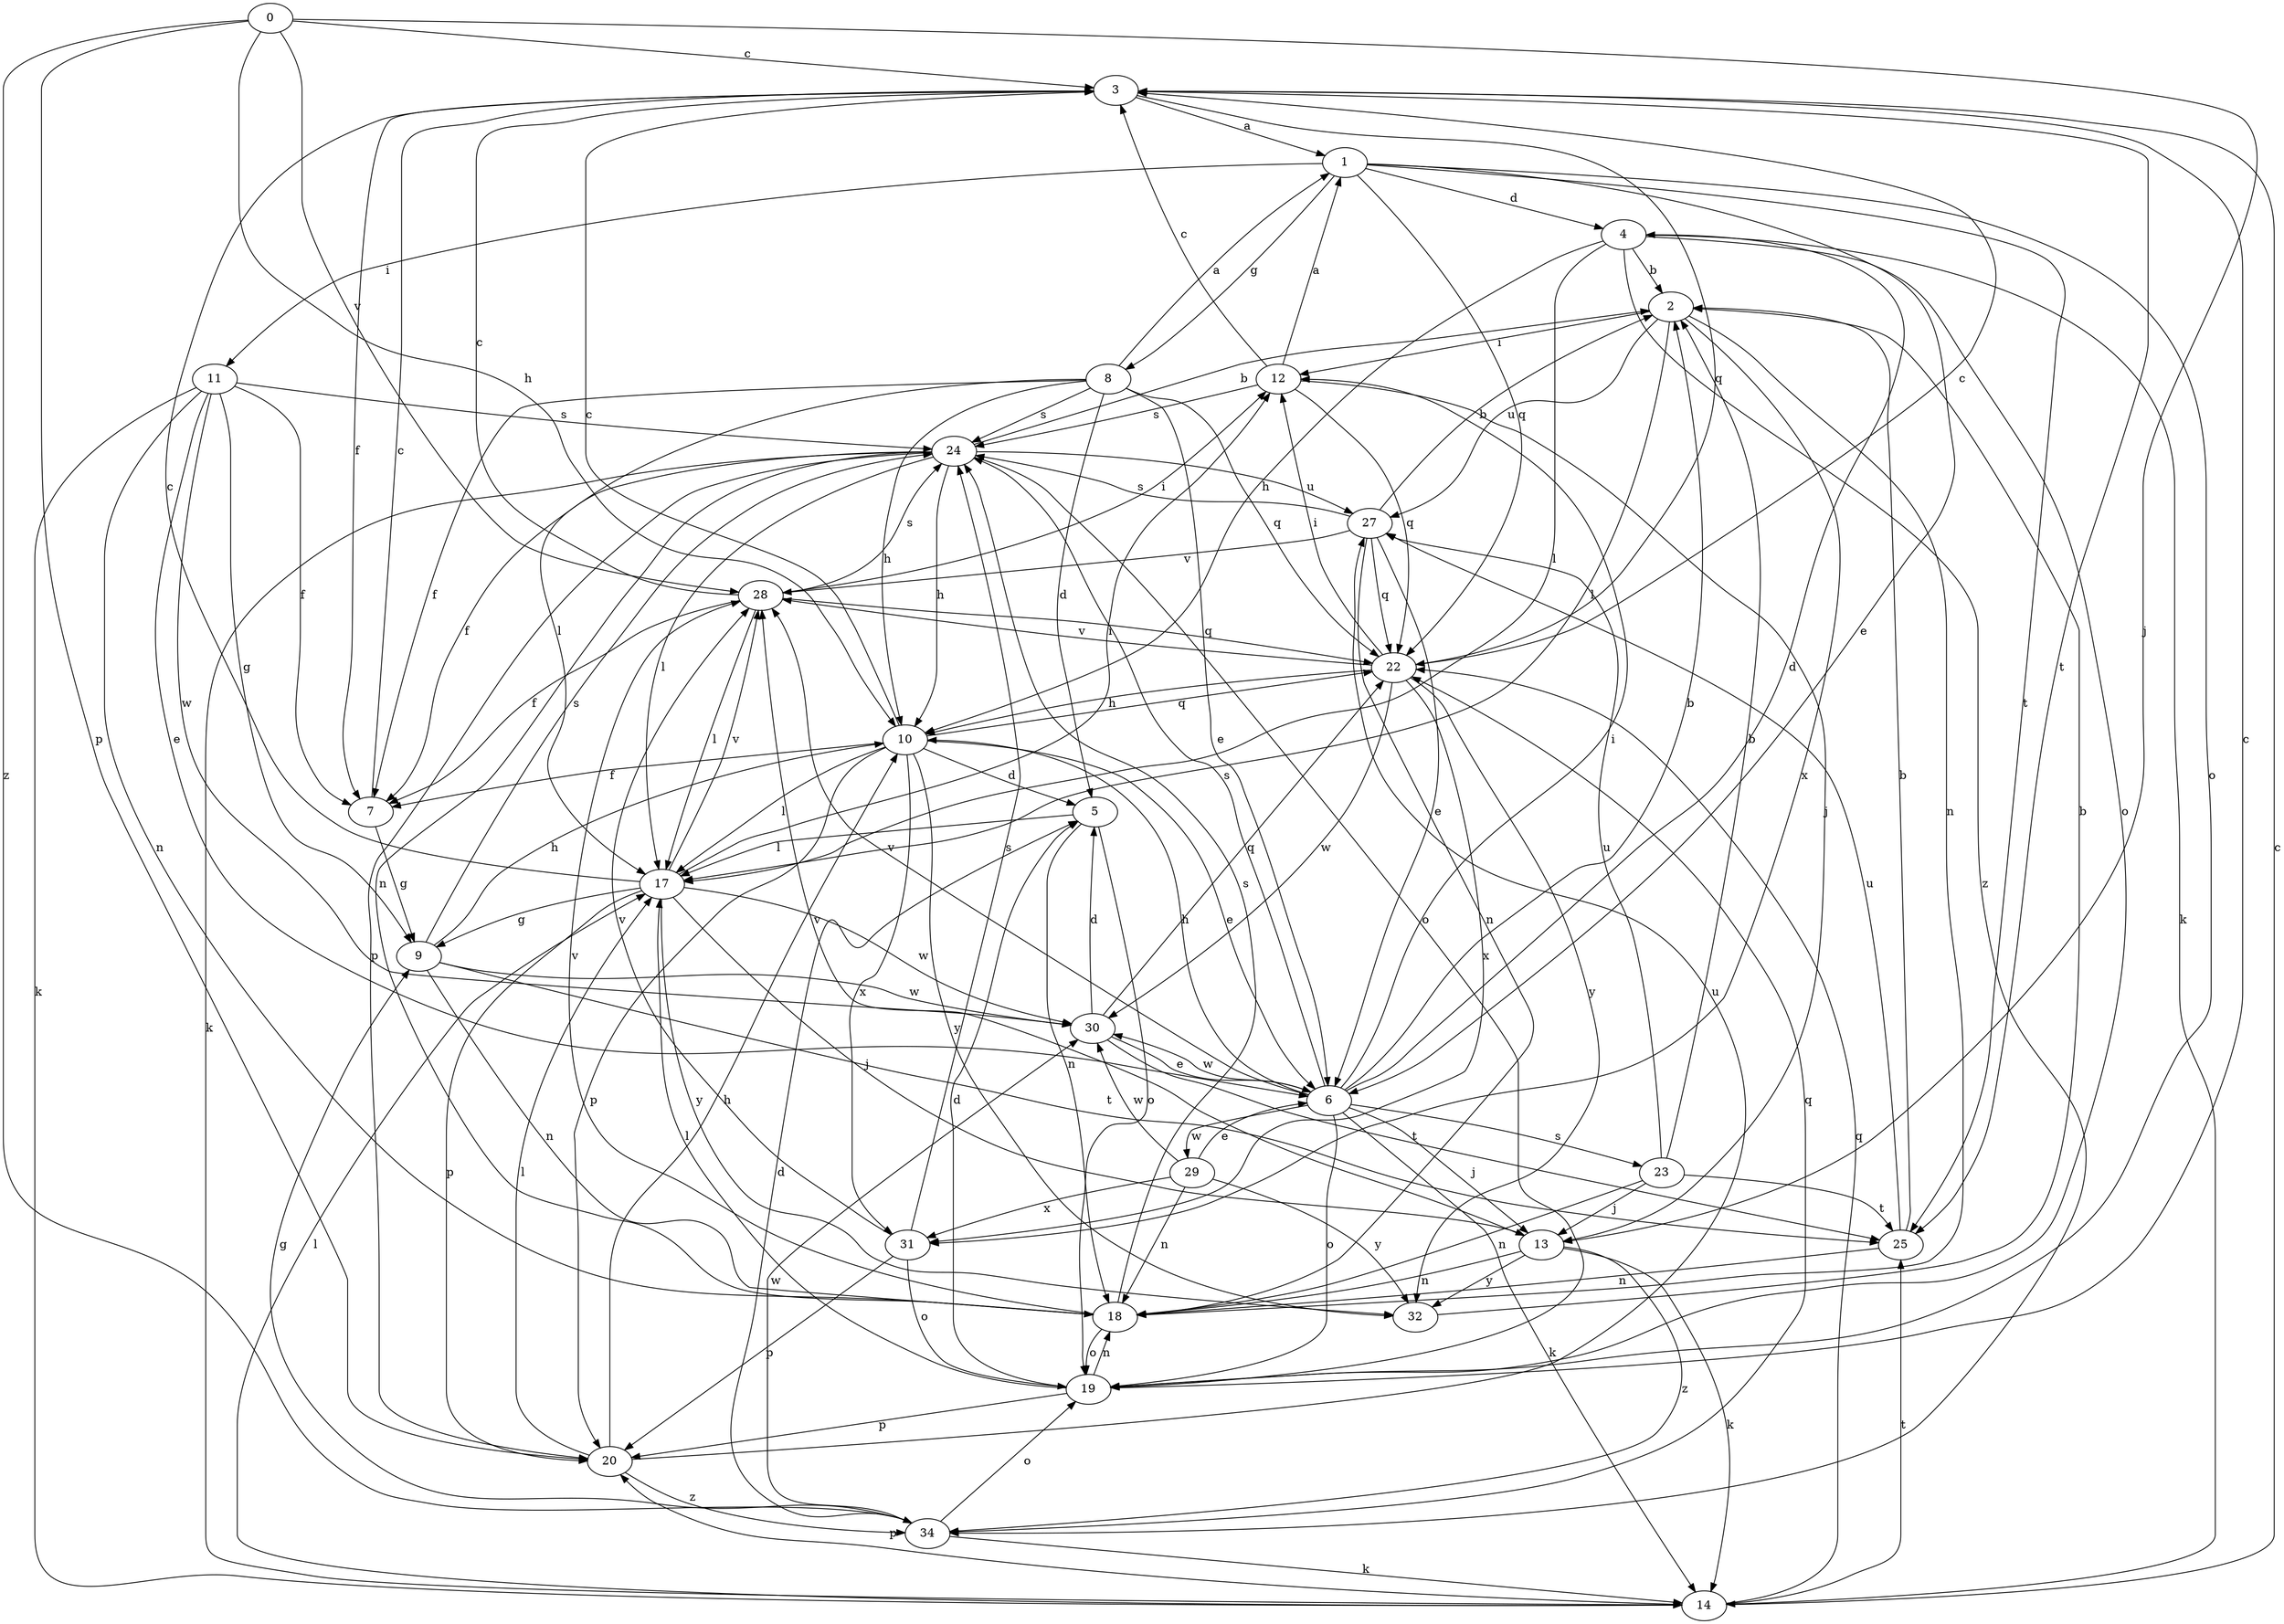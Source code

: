 strict digraph  {
0;
1;
2;
3;
4;
5;
6;
7;
8;
9;
10;
11;
12;
13;
14;
17;
18;
19;
20;
22;
23;
24;
25;
27;
28;
29;
30;
31;
32;
34;
0 -> 3  [label=c];
0 -> 10  [label=h];
0 -> 13  [label=j];
0 -> 20  [label=p];
0 -> 28  [label=v];
0 -> 34  [label=z];
1 -> 4  [label=d];
1 -> 6  [label=e];
1 -> 8  [label=g];
1 -> 11  [label=i];
1 -> 19  [label=o];
1 -> 22  [label=q];
1 -> 25  [label=t];
2 -> 12  [label=i];
2 -> 17  [label=l];
2 -> 18  [label=n];
2 -> 27  [label=u];
2 -> 31  [label=x];
3 -> 1  [label=a];
3 -> 7  [label=f];
3 -> 22  [label=q];
3 -> 25  [label=t];
4 -> 2  [label=b];
4 -> 10  [label=h];
4 -> 14  [label=k];
4 -> 17  [label=l];
4 -> 19  [label=o];
4 -> 34  [label=z];
5 -> 17  [label=l];
5 -> 18  [label=n];
5 -> 19  [label=o];
6 -> 2  [label=b];
6 -> 4  [label=d];
6 -> 10  [label=h];
6 -> 12  [label=i];
6 -> 13  [label=j];
6 -> 14  [label=k];
6 -> 19  [label=o];
6 -> 23  [label=s];
6 -> 24  [label=s];
6 -> 28  [label=v];
6 -> 29  [label=w];
6 -> 30  [label=w];
7 -> 3  [label=c];
7 -> 9  [label=g];
8 -> 1  [label=a];
8 -> 5  [label=d];
8 -> 6  [label=e];
8 -> 7  [label=f];
8 -> 10  [label=h];
8 -> 17  [label=l];
8 -> 22  [label=q];
8 -> 24  [label=s];
9 -> 10  [label=h];
9 -> 18  [label=n];
9 -> 24  [label=s];
9 -> 25  [label=t];
9 -> 30  [label=w];
10 -> 3  [label=c];
10 -> 5  [label=d];
10 -> 6  [label=e];
10 -> 7  [label=f];
10 -> 17  [label=l];
10 -> 20  [label=p];
10 -> 22  [label=q];
10 -> 31  [label=x];
10 -> 32  [label=y];
11 -> 6  [label=e];
11 -> 7  [label=f];
11 -> 9  [label=g];
11 -> 14  [label=k];
11 -> 18  [label=n];
11 -> 24  [label=s];
11 -> 30  [label=w];
12 -> 1  [label=a];
12 -> 3  [label=c];
12 -> 13  [label=j];
12 -> 22  [label=q];
12 -> 24  [label=s];
13 -> 14  [label=k];
13 -> 18  [label=n];
13 -> 28  [label=v];
13 -> 32  [label=y];
13 -> 34  [label=z];
14 -> 3  [label=c];
14 -> 17  [label=l];
14 -> 20  [label=p];
14 -> 22  [label=q];
14 -> 25  [label=t];
17 -> 3  [label=c];
17 -> 9  [label=g];
17 -> 12  [label=i];
17 -> 13  [label=j];
17 -> 20  [label=p];
17 -> 28  [label=v];
17 -> 30  [label=w];
17 -> 32  [label=y];
18 -> 19  [label=o];
18 -> 24  [label=s];
18 -> 28  [label=v];
19 -> 3  [label=c];
19 -> 5  [label=d];
19 -> 17  [label=l];
19 -> 18  [label=n];
19 -> 20  [label=p];
20 -> 10  [label=h];
20 -> 17  [label=l];
20 -> 27  [label=u];
20 -> 34  [label=z];
22 -> 3  [label=c];
22 -> 10  [label=h];
22 -> 12  [label=i];
22 -> 28  [label=v];
22 -> 30  [label=w];
22 -> 31  [label=x];
22 -> 32  [label=y];
23 -> 2  [label=b];
23 -> 13  [label=j];
23 -> 18  [label=n];
23 -> 25  [label=t];
23 -> 27  [label=u];
24 -> 2  [label=b];
24 -> 7  [label=f];
24 -> 10  [label=h];
24 -> 14  [label=k];
24 -> 17  [label=l];
24 -> 18  [label=n];
24 -> 19  [label=o];
24 -> 20  [label=p];
24 -> 27  [label=u];
25 -> 2  [label=b];
25 -> 18  [label=n];
25 -> 27  [label=u];
27 -> 2  [label=b];
27 -> 6  [label=e];
27 -> 18  [label=n];
27 -> 22  [label=q];
27 -> 24  [label=s];
27 -> 28  [label=v];
28 -> 3  [label=c];
28 -> 7  [label=f];
28 -> 12  [label=i];
28 -> 17  [label=l];
28 -> 22  [label=q];
28 -> 24  [label=s];
29 -> 6  [label=e];
29 -> 18  [label=n];
29 -> 30  [label=w];
29 -> 31  [label=x];
29 -> 32  [label=y];
30 -> 5  [label=d];
30 -> 6  [label=e];
30 -> 22  [label=q];
30 -> 25  [label=t];
31 -> 19  [label=o];
31 -> 20  [label=p];
31 -> 24  [label=s];
31 -> 28  [label=v];
32 -> 2  [label=b];
34 -> 5  [label=d];
34 -> 9  [label=g];
34 -> 14  [label=k];
34 -> 19  [label=o];
34 -> 22  [label=q];
34 -> 30  [label=w];
}
